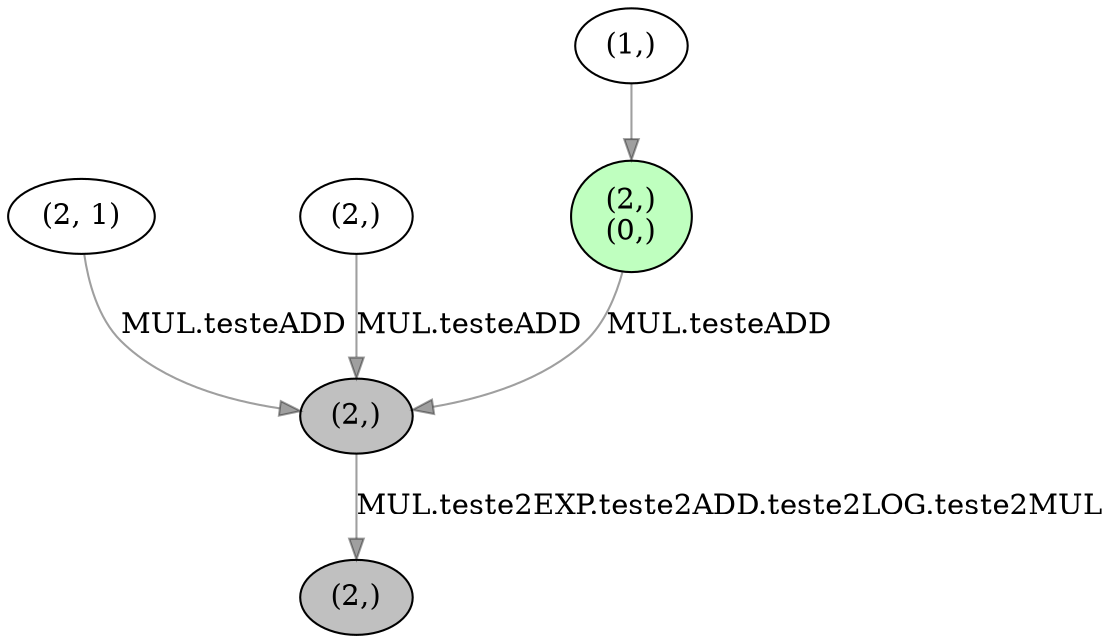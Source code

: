 strict digraph  {
2 [color=black, fillcolor="#80ff8080", label="(2,)\n(0,)", style=filled];
0 [label="(1,)"];
1 [color=black, fillcolor="#c0c0c0", label="(2,)", style=filled];
3 [label="(2, 1)"];
4 [label="(2,)"];
5 [color=black, fillcolor="#c0c0c0", label="(2,)", style=filled];
2 -> 1  [color="#00000060", label="MUL.testeADD"];
0 -> 2  [color="#00000060"];
1 -> 5  [color="#00000060", label="MUL.teste2EXP.teste2ADD.teste2LOG.teste2MUL"];
3 -> 1  [color="#00000060", label="MUL.testeADD"];
4 -> 1  [color="#00000060", label="MUL.testeADD"];
}
